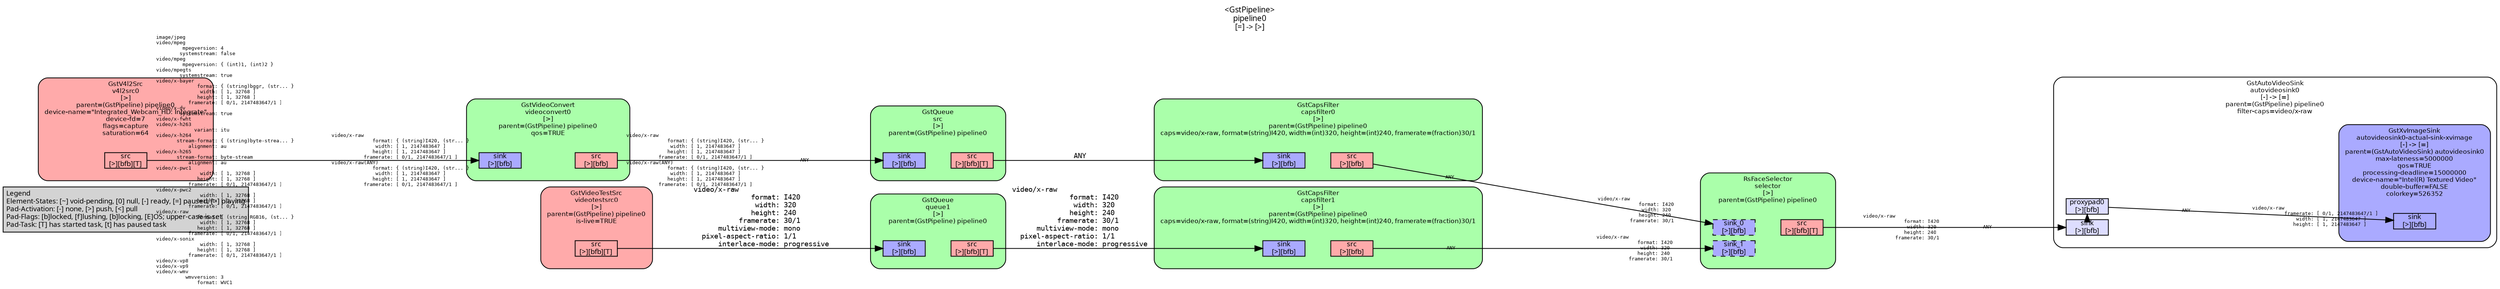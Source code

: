 digraph pipeline {
  rankdir=LR;
  fontname="sans";
  fontsize="10";
  labelloc=t;
  nodesep=.1;
  ranksep=.2;
  label="<GstPipeline>\npipeline0\n[=] -> [>]";
  node [style="filled,rounded", shape=box, fontsize="9", fontname="sans", margin="0.0,0.0"];
  edge [labelfontsize="6", fontsize="9", fontname="monospace"];
  
  legend [
    pos="0,0!",
    margin="0.05,0.05",
    style="filled",
    label="Legend\lElement-States: [~] void-pending, [0] null, [-] ready, [=] paused, [>] playing\lPad-Activation: [-] none, [>] push, [<] pull\lPad-Flags: [b]locked, [f]lushing, [b]locking, [E]OS; upper-case is set\lPad-Task: [T] has started task, [t] has paused task\l",
  ];
  subgraph cluster_capsfilter1_0x5645554c65f0 {
    fontname="Bitstream Vera Sans";
    fontsize="8";
    style="filled,rounded";
    color=black;
    label="GstCapsFilter\ncapsfilter1\n[>]\nparent=(GstPipeline) pipeline0\ncaps=video/x-raw, format=(string)I420, width=(int)320, height=(int)240, framerate=(fraction)30/1";
    subgraph cluster_capsfilter1_0x5645554c65f0_sink {
      label="";
      style="invis";
      capsfilter1_0x5645554c65f0_sink_0x56455552fb60 [color=black, fillcolor="#aaaaff", label="sink\n[>][bfb]", height="0.2", style="filled,solid"];
    }

    subgraph cluster_capsfilter1_0x5645554c65f0_src {
      label="";
      style="invis";
      capsfilter1_0x5645554c65f0_src_0x56455552fdb0 [color=black, fillcolor="#ffaaaa", label="src\n[>][bfb]", height="0.2", style="filled,solid"];
    }

    capsfilter1_0x5645554c65f0_sink_0x56455552fb60 -> capsfilter1_0x5645554c65f0_src_0x56455552fdb0 [style="invis"];
    fillcolor="#aaffaa";
  }

  capsfilter1_0x5645554c65f0_src_0x56455552fdb0 -> selector_0x5645554aa190_sink_1_0x5645554c55b0 [labeldistance="10", labelangle="0", label="                                                  ", taillabel="ANY", headlabel="video/x-raw\l              format: I420\l               width: 320\l              height: 240\l           framerate: 30/1\l"]
  subgraph cluster_capsfilter0_0x5645554c62b0 {
    fontname="Bitstream Vera Sans";
    fontsize="8";
    style="filled,rounded";
    color=black;
    label="GstCapsFilter\ncapsfilter0\n[>]\nparent=(GstPipeline) pipeline0\ncaps=video/x-raw, format=(string)I420, width=(int)320, height=(int)240, framerate=(fraction)30/1";
    subgraph cluster_capsfilter0_0x5645554c62b0_sink {
      label="";
      style="invis";
      capsfilter0_0x5645554c62b0_sink_0x56455552f6c0 [color=black, fillcolor="#aaaaff", label="sink\n[>][bfb]", height="0.2", style="filled,solid"];
    }

    subgraph cluster_capsfilter0_0x5645554c62b0_src {
      label="";
      style="invis";
      capsfilter0_0x5645554c62b0_src_0x56455552f910 [color=black, fillcolor="#ffaaaa", label="src\n[>][bfb]", height="0.2", style="filled,solid"];
    }

    capsfilter0_0x5645554c62b0_sink_0x56455552f6c0 -> capsfilter0_0x5645554c62b0_src_0x56455552f910 [style="invis"];
    fillcolor="#aaffaa";
  }

  capsfilter0_0x5645554c62b0_src_0x56455552f910 -> selector_0x5645554aa190_sink_0_0x5645554c3d10 [labeldistance="10", labelangle="0", label="                                                  ", taillabel="ANY", headlabel="video/x-raw\l              format: I420\l               width: 320\l              height: 240\l           framerate: 30/1\l"]
  subgraph cluster_queue1_0x5645554aa650 {
    fontname="Bitstream Vera Sans";
    fontsize="8";
    style="filled,rounded";
    color=black;
    label="GstQueue\nqueue1\n[>]\nparent=(GstPipeline) pipeline0";
    subgraph cluster_queue1_0x5645554aa650_sink {
      label="";
      style="invis";
      queue1_0x5645554aa650_sink_0x56455552f220 [color=black, fillcolor="#aaaaff", label="sink\n[>][bfb]", height="0.2", style="filled,solid"];
    }

    subgraph cluster_queue1_0x5645554aa650_src {
      label="";
      style="invis";
      queue1_0x5645554aa650_src_0x56455552f470 [color=black, fillcolor="#ffaaaa", label="src\n[>][bfb][T]", height="0.2", style="filled,solid"];
    }

    queue1_0x5645554aa650_sink_0x56455552f220 -> queue1_0x5645554aa650_src_0x56455552f470 [style="invis"];
    fillcolor="#aaffaa";
  }

  queue1_0x5645554aa650_src_0x56455552f470 -> capsfilter1_0x5645554c65f0_sink_0x56455552fb60 [label="video/x-raw\l              format: I420\l               width: 320\l              height: 240\l           framerate: 30/1\l      multiview-mode: mono\l  pixel-aspect-ratio: 1/1\l      interlace-mode: progressive\l"]
  subgraph cluster_videotestsrc0_0x56455551f000 {
    fontname="Bitstream Vera Sans";
    fontsize="8";
    style="filled,rounded";
    color=black;
    label="GstVideoTestSrc\nvideotestsrc0\n[>]\nparent=(GstPipeline) pipeline0\nis-live=TRUE";
    subgraph cluster_videotestsrc0_0x56455551f000_src {
      label="";
      style="invis";
      videotestsrc0_0x56455551f000_src_0x56455552efd0 [color=black, fillcolor="#ffaaaa", label="src\n[>][bfb][T]", height="0.2", style="filled,solid"];
    }

    fillcolor="#ffaaaa";
  }

  videotestsrc0_0x56455551f000_src_0x56455552efd0 -> queue1_0x5645554aa650_sink_0x56455552f220 [label="video/x-raw\l              format: I420\l               width: 320\l              height: 240\l           framerate: 30/1\l      multiview-mode: mono\l  pixel-aspect-ratio: 1/1\l      interlace-mode: progressive\l"]
  subgraph cluster_src_0x5645554aa350 {
    fontname="Bitstream Vera Sans";
    fontsize="8";
    style="filled,rounded";
    color=black;
    label="GstQueue\nsrc\n[>]\nparent=(GstPipeline) pipeline0";
    subgraph cluster_src_0x5645554aa350_sink {
      label="";
      style="invis";
      src_0x5645554aa350_sink_0x56455552eb30 [color=black, fillcolor="#aaaaff", label="sink\n[>][bfb]", height="0.2", style="filled,solid"];
    }

    subgraph cluster_src_0x5645554aa350_src {
      label="";
      style="invis";
      src_0x5645554aa350_src_0x56455552ed80 [color=black, fillcolor="#ffaaaa", label="src\n[>][bfb][T]", height="0.2", style="filled,solid"];
    }

    src_0x5645554aa350_sink_0x56455552eb30 -> src_0x5645554aa350_src_0x56455552ed80 [style="invis"];
    fillcolor="#aaffaa";
  }

  src_0x5645554aa350_src_0x56455552ed80 -> capsfilter0_0x5645554c62b0_sink_0x56455552f6c0 [label="ANY"]
  subgraph cluster_videoconvert0_0x5645551e0de0 {
    fontname="Bitstream Vera Sans";
    fontsize="8";
    style="filled,rounded";
    color=black;
    label="GstVideoConvert\nvideoconvert0\n[>]\nparent=(GstPipeline) pipeline0\nqos=TRUE";
    subgraph cluster_videoconvert0_0x5645551e0de0_sink {
      label="";
      style="invis";
      videoconvert0_0x5645551e0de0_sink_0x56455552e690 [color=black, fillcolor="#aaaaff", label="sink\n[>][bfb]", height="0.2", style="filled,solid"];
    }

    subgraph cluster_videoconvert0_0x5645551e0de0_src {
      label="";
      style="invis";
      videoconvert0_0x5645551e0de0_src_0x56455552e8e0 [color=black, fillcolor="#ffaaaa", label="src\n[>][bfb]", height="0.2", style="filled,solid"];
    }

    videoconvert0_0x5645551e0de0_sink_0x56455552e690 -> videoconvert0_0x5645551e0de0_src_0x56455552e8e0 [style="invis"];
    fillcolor="#aaffaa";
  }

  videoconvert0_0x5645551e0de0_src_0x56455552e8e0 -> src_0x5645554aa350_sink_0x56455552eb30 [labeldistance="10", labelangle="0", label="                                                  ", taillabel="video/x-raw\l              format: { (string)I420, (str... }\l               width: [ 1, 2147483647 ]\l              height: [ 1, 2147483647 ]\l           framerate: [ 0/1, 2147483647/1 ]\lvideo/x-raw(ANY)\l              format: { (string)I420, (str... }\l               width: [ 1, 2147483647 ]\l              height: [ 1, 2147483647 ]\l           framerate: [ 0/1, 2147483647/1 ]\l", headlabel="ANY"]
  subgraph cluster_v4l2src0_0x5645554d61d0 {
    fontname="Bitstream Vera Sans";
    fontsize="8";
    style="filled,rounded";
    color=black;
    label="GstV4l2Src\nv4l2src0\n[>]\nparent=(GstPipeline) pipeline0\ndevice-name=\"Integrated_Webcam_HD: Integrate\"\ndevice-fd=7\nflags=capture\nsaturation=64";
    subgraph cluster_v4l2src0_0x5645554d61d0_src {
      label="";
      style="invis";
      v4l2src0_0x5645554d61d0_src_0x56455552e440 [color=black, fillcolor="#ffaaaa", label="src\n[>][bfb][T]", height="0.2", style="filled,solid"];
    }

    fillcolor="#ffaaaa";
  }

  v4l2src0_0x5645554d61d0_src_0x56455552e440 -> videoconvert0_0x5645551e0de0_sink_0x56455552e690 [labeldistance="10", labelangle="0", label="                                                  ", taillabel="image/jpeg\lvideo/mpeg\l         mpegversion: 4\l        systemstream: false\lvideo/mpeg\l         mpegversion: { (int)1, (int)2 }\lvideo/mpegts\l        systemstream: true\lvideo/x-bayer\l              format: { (string)bggr, (str... }\l               width: [ 1, 32768 ]\l              height: [ 1, 32768 ]\l           framerate: [ 0/1, 2147483647/1 ]\lvideo/x-dv\l        systemstream: true\lvideo/x-fwht\lvideo/x-h263\l             variant: itu\lvideo/x-h264\l       stream-format: { (string)byte-strea... }\l           alignment: au\lvideo/x-h265\l       stream-format: byte-stream\l           alignment: au\lvideo/x-pwc1\l               width: [ 1, 32768 ]\l              height: [ 1, 32768 ]\l           framerate: [ 0/1, 2147483647/1 ]\lvideo/x-pwc2\l               width: [ 1, 32768 ]\l              height: [ 1, 32768 ]\l           framerate: [ 0/1, 2147483647/1 ]\lvideo/x-raw\l              format: { (string)RGB16, (st... }\l               width: [ 1, 32768 ]\l              height: [ 1, 32768 ]\l           framerate: [ 0/1, 2147483647/1 ]\lvideo/x-sonix\l               width: [ 1, 32768 ]\l              height: [ 1, 32768 ]\l           framerate: [ 0/1, 2147483647/1 ]\lvideo/x-vp8\lvideo/x-vp9\lvideo/x-wmv\l          wmvversion: 3\l              format: WVC1\l", headlabel="video/x-raw\l              format: { (string)I420, (str... }\l               width: [ 1, 2147483647 ]\l              height: [ 1, 2147483647 ]\l           framerate: [ 0/1, 2147483647/1 ]\lvideo/x-raw(ANY)\l              format: { (string)I420, (str... }\l               width: [ 1, 2147483647 ]\l              height: [ 1, 2147483647 ]\l           framerate: [ 0/1, 2147483647/1 ]\l"]
  subgraph cluster_autovideosink0_0x5645554b9060 {
    fontname="Bitstream Vera Sans";
    fontsize="8";
    style="filled,rounded";
    color=black;
    label="GstAutoVideoSink\nautovideosink0\n[-] -> [=]\nparent=(GstPipeline) pipeline0\nfilter-caps=video/x-raw";
    subgraph cluster_autovideosink0_0x5645554b9060_sink {
      label="";
      style="invis";
      _proxypad0_0x56455552c0b0 [color=black, fillcolor="#ddddff", label="proxypad0\n[>][bfb]", height="0.2", style="filled,solid"];
    autovideosink0_0x5645554b9060_sink_0x5645554ae110 -> _proxypad0_0x56455552c0b0 [style=dashed, minlen=0]
      autovideosink0_0x5645554b9060_sink_0x5645554ae110 [color=black, fillcolor="#ddddff", label="sink\n[>][bfb]", height="0.2", style="filled,solid"];
    }

    fillcolor="#ffffff";
    subgraph cluster_autovideosink0_actual_sink_xvimage_0x5645554c36d0 {
      fontname="Bitstream Vera Sans";
      fontsize="8";
      style="filled,rounded";
      color=black;
      label="GstXvImageSink\nautovideosink0-actual-sink-xvimage\n[-] -> [=]\nparent=(GstAutoVideoSink) autovideosink0\nmax-lateness=5000000\nqos=TRUE\nprocessing-deadline=15000000\ndevice-name=\"Intel(R) Textured Video\"\ndouble-buffer=FALSE\ncolorkey=526352";
      subgraph cluster_autovideosink0_actual_sink_xvimage_0x5645554c36d0_sink {
        label="";
        style="invis";
        autovideosink0_actual_sink_xvimage_0x5645554c36d0_sink_0x5645554c80a0 [color=black, fillcolor="#aaaaff", label="sink\n[>][bfb]", height="0.2", style="filled,solid"];
      }

      fillcolor="#aaaaff";
    }

    _proxypad0_0x56455552c0b0 -> autovideosink0_actual_sink_xvimage_0x5645554c36d0_sink_0x5645554c80a0 [labeldistance="10", labelangle="0", label="                                                  ", taillabel="ANY", headlabel="video/x-raw\l           framerate: [ 0/1, 2147483647/1 ]\l               width: [ 1, 2147483647 ]\l              height: [ 1, 2147483647 ]\l"]
  }

  subgraph cluster_selector_0x5645554aa190 {
    fontname="Bitstream Vera Sans";
    fontsize="8";
    style="filled,rounded";
    color=black;
    label="RsFaceSelector\nselector\n[>]\nparent=(GstPipeline) pipeline0";
    subgraph cluster_selector_0x5645554aa190_sink {
      label="";
      style="invis";
      selector_0x5645554aa190_sink_0_0x5645554c3d10 [color=black, fillcolor="#aaaaff", label="sink_0\n[>][bfb]", height="0.2", style="filled,dashed"];
      selector_0x5645554aa190_sink_1_0x5645554c55b0 [color=black, fillcolor="#aaaaff", label="sink_1\n[>][bfb]", height="0.2", style="filled,dashed"];
    }

    subgraph cluster_selector_0x5645554aa190_src {
      label="";
      style="invis";
      selector_0x5645554aa190_src_0x5645552b3550 [color=black, fillcolor="#ffaaaa", label="src\n[>][bfb][T]", height="0.2", style="filled,solid"];
    }

    selector_0x5645554aa190_sink_0_0x5645554c3d10 -> selector_0x5645554aa190_src_0x5645552b3550 [style="invis"];
    fillcolor="#aaffaa";
  }

  selector_0x5645554aa190_src_0x5645552b3550 -> autovideosink0_0x5645554b9060_sink_0x5645554ae110 [labeldistance="10", labelangle="0", label="                                                  ", taillabel="video/x-raw\l              format: I420\l               width: 320\l              height: 240\l           framerate: 30/1\l", headlabel="ANY"]
}
